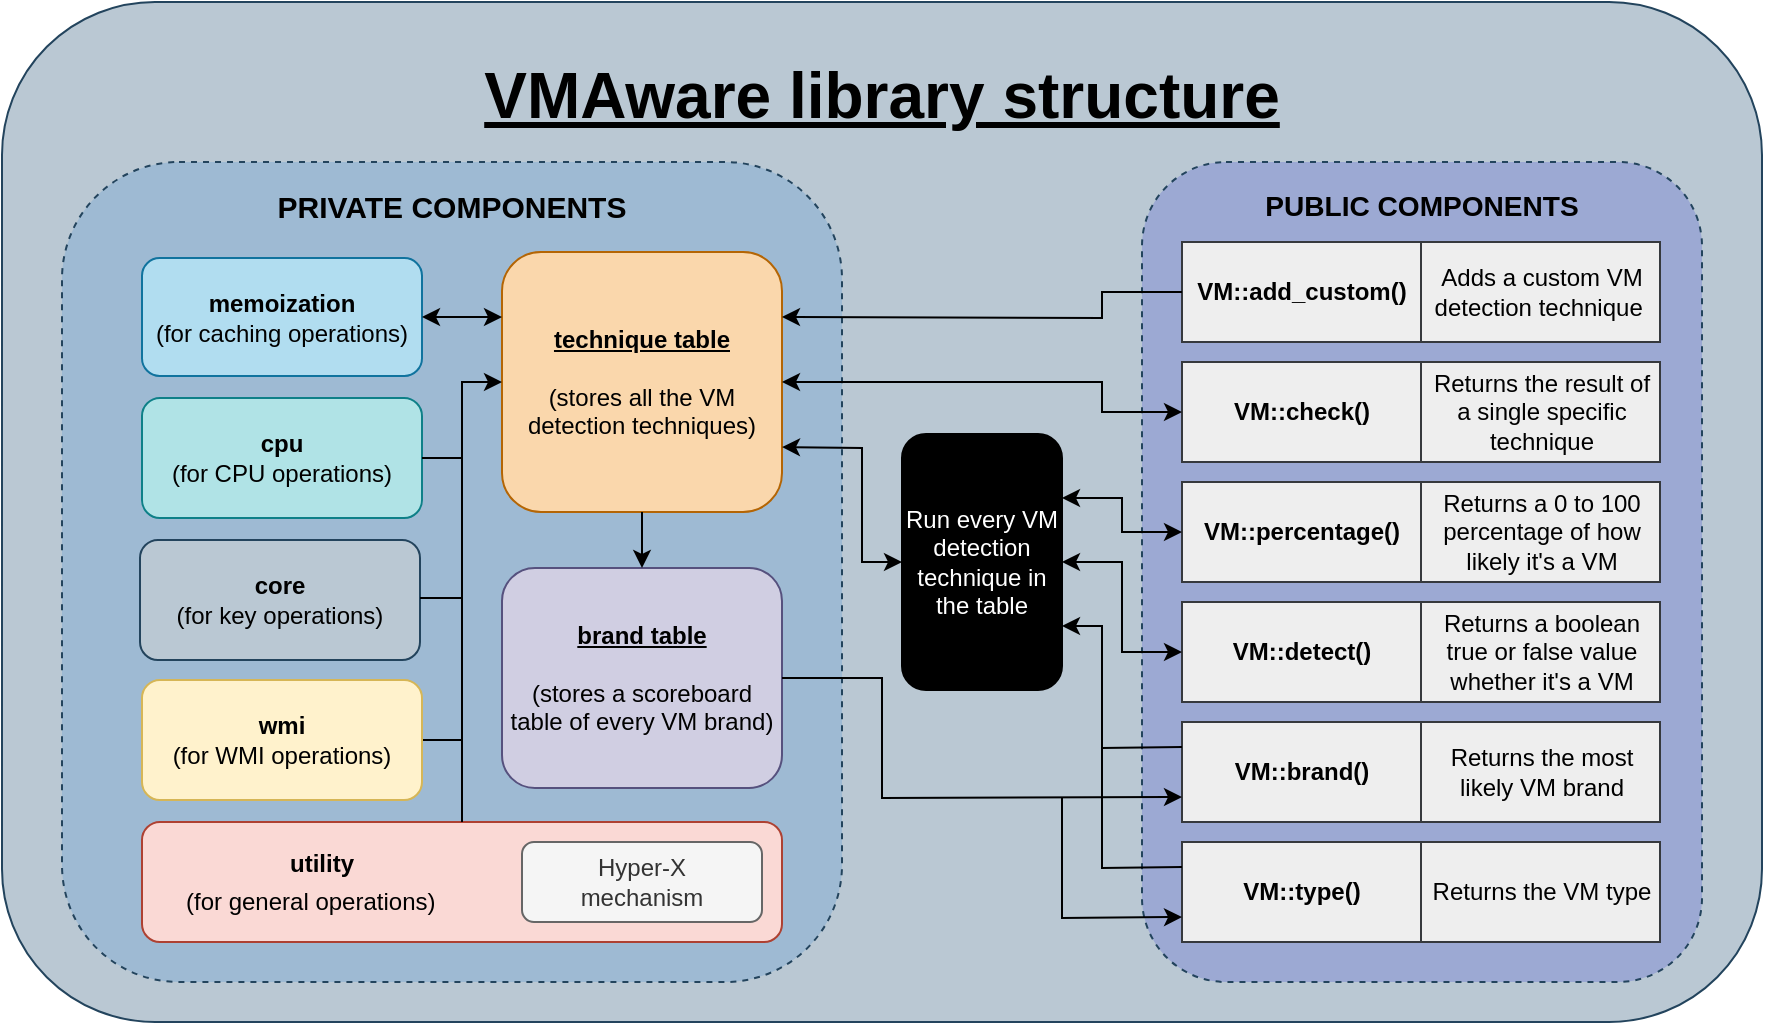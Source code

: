 <mxfile version="24.8.4">
  <diagram name="Page-1" id="tMRFHP5p-LFzW88CfEth">
    <mxGraphModel dx="917" dy="657" grid="1" gridSize="10" guides="1" tooltips="1" connect="1" arrows="1" fold="1" page="1" pageScale="1" pageWidth="827" pageHeight="1169" math="0" shadow="0">
      <root>
        <mxCell id="0" />
        <mxCell id="1" parent="0" />
        <mxCell id="_5j-xkA9-BKe6-_lW6Nw-1" value="&lt;h1 style=&quot;line-height: 205%;&quot;&gt;&lt;font color=&quot;#000000&quot; style=&quot;font-size: 32px;&quot;&gt;&lt;u&gt;VMAware library structure&lt;/u&gt;&lt;/font&gt;&lt;/h1&gt;" style="rounded=1;whiteSpace=wrap;html=1;fillColor=#bac8d3;strokeColor=#23445d;verticalAlign=top;" parent="1" vertex="1">
          <mxGeometry x="70" y="40" width="880" height="510" as="geometry" />
        </mxCell>
        <mxCell id="_5j-xkA9-BKe6-_lW6Nw-5" value="&lt;h3 style=&quot;line-height: 30%;&quot;&gt;&lt;font style=&quot;font-size: 15px;&quot; color=&quot;#000000&quot;&gt;PRIVATE COMPONENTS&lt;/font&gt;&lt;/h3&gt;" style="rounded=1;whiteSpace=wrap;html=1;dashed=1;horizontal=1;verticalAlign=top;fillColor=#9EBAD3;strokeColor=#23445d;strokeWidth=1;" parent="1" vertex="1">
          <mxGeometry x="100" y="120" width="390" height="410" as="geometry" />
        </mxCell>
        <mxCell id="_5j-xkA9-BKe6-_lW6Nw-2" value="&lt;p style=&quot;line-height: 600%;&quot;&gt;&lt;font color=&quot;#000000&quot;&gt;&lt;br&gt;&lt;/font&gt;&lt;/p&gt;" style="rounded=1;whiteSpace=wrap;html=1;fillColor=#fad9d5;strokeColor=#ae4132;" parent="1" vertex="1">
          <mxGeometry x="140" y="450" width="320" height="60" as="geometry" />
        </mxCell>
        <mxCell id="_5j-xkA9-BKe6-_lW6Nw-4" value="&lt;font color=&quot;#000000&quot;&gt;&lt;b&gt;cpu&lt;/b&gt;&lt;br&gt;(for CPU operations)&lt;br&gt;&lt;/font&gt;" style="rounded=1;whiteSpace=wrap;html=1;fillColor=#b0e3e6;strokeColor=#0e8088;" parent="1" vertex="1">
          <mxGeometry x="140" y="238" width="140" height="60" as="geometry" />
        </mxCell>
        <mxCell id="_5j-xkA9-BKe6-_lW6Nw-3" value="&lt;font color=&quot;#000000&quot;&gt;&lt;b&gt;memoization&lt;/b&gt;&lt;br&gt;(for caching operations)&lt;br&gt;&lt;/font&gt;" style="rounded=1;whiteSpace=wrap;html=1;fillColor=#b1ddf0;strokeColor=#10739e;" parent="1" vertex="1">
          <mxGeometry x="140" y="168" width="140" height="59" as="geometry" />
        </mxCell>
        <mxCell id="_5j-xkA9-BKe6-_lW6Nw-6" value="&lt;font color=&quot;#000000&quot;&gt;&lt;b&gt;&lt;u&gt;technique table&lt;br&gt;&lt;/u&gt;&lt;/b&gt;&lt;br&gt;(stores all the VM detection techniques)&lt;br&gt;&lt;/font&gt;" style="rounded=1;whiteSpace=wrap;html=1;fillColor=#fad7ac;strokeColor=#b46504;enumerate=0;" parent="1" vertex="1">
          <mxGeometry x="320" y="165" width="140" height="130" as="geometry" />
        </mxCell>
        <mxCell id="_5j-xkA9-BKe6-_lW6Nw-13" value="&lt;font color=&quot;#000000&quot;&gt;&lt;b&gt;&lt;u&gt;brand table&lt;br&gt;&lt;/u&gt;&lt;/b&gt;&lt;/font&gt;&lt;div&gt;&lt;br&gt;&lt;font color=&quot;#000000&quot;&gt;(stores a scoreboard table of every VM brand)&lt;/font&gt;&lt;/div&gt;" style="rounded=1;whiteSpace=wrap;html=1;fillColor=#d0cee2;strokeColor=#56517e;verticalAlign=middle;" parent="1" vertex="1">
          <mxGeometry x="320" y="323" width="140" height="110" as="geometry" />
        </mxCell>
        <mxCell id="_5j-xkA9-BKe6-_lW6Nw-16" value="" style="endArrow=classic;html=1;rounded=0;exitX=0.5;exitY=1;exitDx=0;exitDy=0;entryX=0.5;entryY=0;entryDx=0;entryDy=0;strokeColor=#000000;" parent="1" source="_5j-xkA9-BKe6-_lW6Nw-6" target="_5j-xkA9-BKe6-_lW6Nw-13" edge="1">
          <mxGeometry width="50" height="50" relative="1" as="geometry">
            <mxPoint x="470" y="230" as="sourcePoint" />
            <mxPoint x="520" y="180" as="targetPoint" />
          </mxGeometry>
        </mxCell>
        <mxCell id="_5j-xkA9-BKe6-_lW6Nw-19" value="&lt;h3 style=&quot;line-height: 20%;&quot;&gt;&lt;font color=&quot;#000000&quot;&gt;PUBLIC COMPONENTS&lt;/font&gt;&lt;/h3&gt;" style="rounded=1;whiteSpace=wrap;html=1;dashed=1;horizontal=1;verticalAlign=top;fillColor=#9CA9D3;strokeColor=#23445d;strokeWidth=1;" parent="1" vertex="1">
          <mxGeometry x="640" y="120" width="280" height="410" as="geometry" />
        </mxCell>
        <mxCell id="_5j-xkA9-BKe6-_lW6Nw-17" value="&lt;b&gt;VM::brand()&lt;/b&gt;" style="rounded=0;whiteSpace=wrap;html=1;fillColor=#eeeeee;strokeColor=#36393d;fontColor=#000000;" parent="1" vertex="1">
          <mxGeometry x="660" y="400" width="119.5" height="50" as="geometry" />
        </mxCell>
        <mxCell id="_5j-xkA9-BKe6-_lW6Nw-23" value="" style="endArrow=classic;html=1;rounded=0;exitX=1;exitY=0.5;exitDx=0;exitDy=0;entryX=0;entryY=0.75;entryDx=0;entryDy=0;strokeColor=#000000;" parent="1" source="_5j-xkA9-BKe6-_lW6Nw-13" target="_5j-xkA9-BKe6-_lW6Nw-17" edge="1">
          <mxGeometry width="50" height="50" relative="1" as="geometry">
            <mxPoint x="550" y="230" as="sourcePoint" />
            <mxPoint x="600" y="180" as="targetPoint" />
            <Array as="points">
              <mxPoint x="510" y="378" />
              <mxPoint x="510" y="438" />
            </Array>
          </mxGeometry>
        </mxCell>
        <mxCell id="_5j-xkA9-BKe6-_lW6Nw-26" value="&lt;b&gt;VM::detect()&lt;/b&gt;" style="rounded=0;whiteSpace=wrap;html=1;fillColor=#eeeeee;strokeColor=#36393d;fontColor=#000000;" parent="1" vertex="1">
          <mxGeometry x="660" y="340" width="119.5" height="50" as="geometry" />
        </mxCell>
        <mxCell id="_5j-xkA9-BKe6-_lW6Nw-30" value="&lt;b&gt;VM::percentage()&lt;/b&gt;" style="rounded=0;whiteSpace=wrap;html=1;fillColor=#eeeeee;strokeColor=#36393d;fontColor=#000000;" parent="1" vertex="1">
          <mxGeometry x="660" y="280" width="119.5" height="50" as="geometry" />
        </mxCell>
        <mxCell id="_5j-xkA9-BKe6-_lW6Nw-32" value="Returns the most likely VM brand" style="rounded=0;whiteSpace=wrap;html=1;fillColor=#eeeeee;strokeColor=#36393d;fontColor=#000000;" parent="1" vertex="1">
          <mxGeometry x="779.5" y="400" width="119.5" height="50" as="geometry" />
        </mxCell>
        <mxCell id="_5j-xkA9-BKe6-_lW6Nw-34" value="Returns a boolean &lt;br&gt;true or false value whether it&#39;s a VM" style="rounded=0;whiteSpace=wrap;html=1;fillColor=#eeeeee;strokeColor=#36393d;fontColor=#000000;" parent="1" vertex="1">
          <mxGeometry x="779.5" y="340" width="119.5" height="50" as="geometry" />
        </mxCell>
        <mxCell id="_5j-xkA9-BKe6-_lW6Nw-36" value="&lt;b&gt;VM::check()&lt;/b&gt;" style="rounded=0;whiteSpace=wrap;html=1;fillColor=#eeeeee;strokeColor=#36393d;fontColor=#000000;" parent="1" vertex="1">
          <mxGeometry x="660" y="220" width="119.5" height="50" as="geometry" />
        </mxCell>
        <mxCell id="_5j-xkA9-BKe6-_lW6Nw-38" value="&lt;font color=&quot;#ffffff&quot;&gt;Run every VM detection technique in the table&lt;/font&gt;" style="rounded=1;whiteSpace=wrap;html=1;gradientColor=none;fillColor=#000000;" parent="1" vertex="1">
          <mxGeometry x="520" y="256" width="80" height="128" as="geometry" />
        </mxCell>
        <mxCell id="_5j-xkA9-BKe6-_lW6Nw-45" value="" style="endArrow=classic;html=1;rounded=0;exitX=0;exitY=0.5;exitDx=0;exitDy=0;entryX=1;entryY=0.75;entryDx=0;entryDy=0;strokeColor=#000000;startArrow=classic;startFill=1;" parent="1" source="_5j-xkA9-BKe6-_lW6Nw-38" target="_5j-xkA9-BKe6-_lW6Nw-6" edge="1">
          <mxGeometry width="50" height="50" relative="1" as="geometry">
            <mxPoint x="630" y="240" as="sourcePoint" />
            <mxPoint x="680" y="190" as="targetPoint" />
            <Array as="points">
              <mxPoint x="500" y="320" />
              <mxPoint x="500" y="263" />
            </Array>
          </mxGeometry>
        </mxCell>
        <mxCell id="_5j-xkA9-BKe6-_lW6Nw-47" value="Returns a 0 to 100 percentage of how likely it&#39;s a VM" style="rounded=0;whiteSpace=wrap;html=1;fillColor=#eeeeee;strokeColor=#36393d;fontColor=#000000;" parent="1" vertex="1">
          <mxGeometry x="779.5" y="280" width="119.5" height="50" as="geometry" />
        </mxCell>
        <mxCell id="_5j-xkA9-BKe6-_lW6Nw-48" value="" style="endArrow=classic;html=1;rounded=0;entryX=1;entryY=0.5;entryDx=0;entryDy=0;exitX=0;exitY=0.5;exitDx=0;exitDy=0;strokeColor=#000000;startArrow=classic;startFill=1;" parent="1" source="_5j-xkA9-BKe6-_lW6Nw-36" target="_5j-xkA9-BKe6-_lW6Nw-6" edge="1">
          <mxGeometry width="50" height="50" relative="1" as="geometry">
            <mxPoint x="820" y="260" as="sourcePoint" />
            <mxPoint x="870" y="210" as="targetPoint" />
            <Array as="points">
              <mxPoint x="620" y="245" />
              <mxPoint x="620" y="230" />
            </Array>
          </mxGeometry>
        </mxCell>
        <mxCell id="_5j-xkA9-BKe6-_lW6Nw-49" value="Returns the result of a single specific technique" style="rounded=0;whiteSpace=wrap;html=1;fillColor=#eeeeee;strokeColor=#36393d;fontColor=#000000;" parent="1" vertex="1">
          <mxGeometry x="779.5" y="220" width="119.5" height="50" as="geometry" />
        </mxCell>
        <mxCell id="_5j-xkA9-BKe6-_lW6Nw-57" value="&lt;font color=&quot;#000000&quot;&gt;&lt;b&gt;core&lt;/b&gt;&lt;br&gt;(for key operations)&lt;br&gt;&lt;/font&gt;" style="rounded=1;whiteSpace=wrap;html=1;fillColor=#bac8d3;strokeColor=#23445d;" parent="1" vertex="1">
          <mxGeometry x="139" y="309" width="140" height="60" as="geometry" />
        </mxCell>
        <mxCell id="_5j-xkA9-BKe6-_lW6Nw-81" value="&lt;b&gt;VM::add_custom()&lt;/b&gt;" style="rounded=0;whiteSpace=wrap;html=1;fillColor=#eeeeee;strokeColor=#36393d;fontColor=#000000;" parent="1" vertex="1">
          <mxGeometry x="660" y="160" width="119.5" height="50" as="geometry" />
        </mxCell>
        <mxCell id="_5j-xkA9-BKe6-_lW6Nw-83" value="Adds a custom VM detection technique&amp;nbsp;" style="rounded=0;whiteSpace=wrap;html=1;fillColor=#eeeeee;strokeColor=#36393d;fontColor=#000000;" parent="1" vertex="1">
          <mxGeometry x="779.5" y="160" width="119.5" height="50" as="geometry" />
        </mxCell>
        <mxCell id="_5j-xkA9-BKe6-_lW6Nw-84" value="" style="endArrow=classic;html=1;rounded=0;exitX=0;exitY=0.5;exitDx=0;exitDy=0;entryX=1;entryY=0.25;entryDx=0;entryDy=0;strokeColor=#000000;" parent="1" source="_5j-xkA9-BKe6-_lW6Nw-81" target="_5j-xkA9-BKe6-_lW6Nw-6" edge="1">
          <mxGeometry width="50" height="50" relative="1" as="geometry">
            <mxPoint x="660" y="310" as="sourcePoint" />
            <mxPoint x="710" y="260" as="targetPoint" />
            <Array as="points">
              <mxPoint x="620" y="185" />
              <mxPoint x="620" y="198" />
            </Array>
          </mxGeometry>
        </mxCell>
        <mxCell id="_5j-xkA9-BKe6-_lW6Nw-91" value="" style="endArrow=none;html=1;rounded=0;entryX=1;entryY=0.5;entryDx=0;entryDy=0;sourcePerimeterSpacing=0;strokeColor=#000000;endFill=0;startArrow=classic;startFill=1;exitX=0;exitY=0.5;exitDx=0;exitDy=0;" parent="1" source="_5j-xkA9-BKe6-_lW6Nw-6" target="pgbCubQ6v-AuUjqeAURg-1" edge="1">
          <mxGeometry width="50" height="50" relative="1" as="geometry">
            <mxPoint x="300" y="250" as="sourcePoint" />
            <mxPoint x="440" y="260" as="targetPoint" />
            <Array as="points">
              <mxPoint x="300" y="230" />
              <mxPoint x="300" y="409" />
            </Array>
          </mxGeometry>
        </mxCell>
        <mxCell id="cPlAHG-HkCh-T9TprcrS-1" value="" style="endArrow=classic;html=1;rounded=0;exitX=0;exitY=0.25;exitDx=0;exitDy=0;entryX=1;entryY=0.75;entryDx=0;entryDy=0;strokeColor=#000000;" parent="1" source="_5j-xkA9-BKe6-_lW6Nw-17" target="_5j-xkA9-BKe6-_lW6Nw-38" edge="1">
          <mxGeometry width="50" height="50" relative="1" as="geometry">
            <mxPoint x="570" y="290" as="sourcePoint" />
            <mxPoint x="620" y="240" as="targetPoint" />
            <Array as="points">
              <mxPoint x="620" y="413" />
              <mxPoint x="620" y="352" />
            </Array>
          </mxGeometry>
        </mxCell>
        <mxCell id="cPlAHG-HkCh-T9TprcrS-2" value="" style="endArrow=classic;startArrow=classic;html=1;rounded=0;entryX=0;entryY=0.5;entryDx=0;entryDy=0;exitX=1;exitY=0.25;exitDx=0;exitDy=0;strokeColor=#000000;" parent="1" source="_5j-xkA9-BKe6-_lW6Nw-38" target="_5j-xkA9-BKe6-_lW6Nw-30" edge="1">
          <mxGeometry width="50" height="50" relative="1" as="geometry">
            <mxPoint x="570" y="290" as="sourcePoint" />
            <mxPoint x="620" y="240" as="targetPoint" />
            <Array as="points">
              <mxPoint x="630" y="288" />
              <mxPoint x="630" y="305" />
            </Array>
          </mxGeometry>
        </mxCell>
        <mxCell id="cPlAHG-HkCh-T9TprcrS-3" value="" style="endArrow=classic;startArrow=classic;html=1;rounded=0;entryX=0;entryY=0.5;entryDx=0;entryDy=0;exitX=1;exitY=0.5;exitDx=0;exitDy=0;strokeColor=#000000;" parent="1" source="_5j-xkA9-BKe6-_lW6Nw-38" target="_5j-xkA9-BKe6-_lW6Nw-26" edge="1">
          <mxGeometry width="50" height="50" relative="1" as="geometry">
            <mxPoint x="570" y="290" as="sourcePoint" />
            <mxPoint x="620" y="240" as="targetPoint" />
            <Array as="points">
              <mxPoint x="630" y="320" />
              <mxPoint x="630" y="365" />
            </Array>
          </mxGeometry>
        </mxCell>
        <mxCell id="GsFwuIZayCYaH_RebeOi-1" value="" style="endArrow=none;html=1;rounded=0;exitX=1;exitY=0.5;exitDx=0;exitDy=0;strokeColor=#000000;" parent="1" edge="1">
          <mxGeometry width="50" height="50" relative="1" as="geometry">
            <mxPoint x="279" y="338" as="sourcePoint" />
            <mxPoint x="300" y="338" as="targetPoint" />
          </mxGeometry>
        </mxCell>
        <mxCell id="GsFwuIZayCYaH_RebeOi-4" value="" style="endArrow=classic;startArrow=classic;html=1;rounded=0;entryX=1;entryY=0.5;entryDx=0;entryDy=0;exitX=0;exitY=0.25;exitDx=0;exitDy=0;strokeColor=#000000;" parent="1" source="_5j-xkA9-BKe6-_lW6Nw-6" target="_5j-xkA9-BKe6-_lW6Nw-3" edge="1">
          <mxGeometry width="50" height="50" relative="1" as="geometry">
            <mxPoint x="460" y="290" as="sourcePoint" />
            <mxPoint x="510" y="240" as="targetPoint" />
          </mxGeometry>
        </mxCell>
        <mxCell id="pgbCubQ6v-AuUjqeAURg-1" value="&lt;font color=&quot;#000000&quot;&gt;&lt;b&gt;wmi&lt;/b&gt;&lt;br&gt;(for WMI operations)&lt;br&gt;&lt;/font&gt;" style="rounded=1;whiteSpace=wrap;html=1;fillColor=#fff2cc;strokeColor=#d6b656;" vertex="1" parent="1">
          <mxGeometry x="140" y="379" width="140" height="60" as="geometry" />
        </mxCell>
        <mxCell id="pgbCubQ6v-AuUjqeAURg-4" value="" style="endArrow=none;html=1;rounded=0;strokeColor=#000000;entryX=1;entryY=0.5;entryDx=0;entryDy=0;" edge="1" parent="1" target="_5j-xkA9-BKe6-_lW6Nw-4">
          <mxGeometry width="50" height="50" relative="1" as="geometry">
            <mxPoint x="300" y="268" as="sourcePoint" />
            <mxPoint x="320" y="395" as="targetPoint" />
          </mxGeometry>
        </mxCell>
        <mxCell id="pgbCubQ6v-AuUjqeAURg-6" value="&lt;b&gt;VM::type()&lt;/b&gt;" style="rounded=0;whiteSpace=wrap;html=1;fillColor=#eeeeee;strokeColor=#36393d;fontColor=#000000;" vertex="1" parent="1">
          <mxGeometry x="660" y="460" width="119.5" height="50" as="geometry" />
        </mxCell>
        <mxCell id="pgbCubQ6v-AuUjqeAURg-7" value="Returns the VM type" style="rounded=0;whiteSpace=wrap;html=1;fillColor=#eeeeee;strokeColor=#36393d;fontColor=#000000;" vertex="1" parent="1">
          <mxGeometry x="779.5" y="460" width="119.5" height="50" as="geometry" />
        </mxCell>
        <mxCell id="pgbCubQ6v-AuUjqeAURg-11" value="&lt;span style=&quot;color: rgb(0, 0, 0); font-family: Helvetica; font-size: 12px; font-style: normal; font-variant-ligatures: normal; font-variant-caps: normal; font-weight: 400; letter-spacing: normal; orphans: 2; text-align: center; text-indent: 0px; text-transform: none; widows: 2; word-spacing: 0px; -webkit-text-stroke-width: 0px; white-space: normal; text-decoration-thickness: initial; text-decoration-style: initial; text-decoration-color: initial; float: none; display: inline !important;&quot;&gt;(for general operations)&lt;/span&gt;" style="text;whiteSpace=wrap;html=1;labelBackgroundColor=none;" vertex="1" parent="1">
          <mxGeometry x="160" y="476" width="160" height="40" as="geometry" />
        </mxCell>
        <mxCell id="pgbCubQ6v-AuUjqeAURg-12" value="Hyper-X &lt;br&gt;mechanism" style="rounded=1;whiteSpace=wrap;html=1;fillColor=#f5f5f5;strokeColor=#666666;fontColor=#333333;" vertex="1" parent="1">
          <mxGeometry x="330" y="460" width="120" height="40" as="geometry" />
        </mxCell>
        <mxCell id="7AdtAhcc7P1wAnRB1Y1h-3" value="&lt;b&gt;utility&lt;/b&gt;" style="text;html=1;align=center;verticalAlign=middle;whiteSpace=wrap;rounded=0;" vertex="1" parent="1">
          <mxGeometry x="200" y="456" width="60" height="30" as="geometry" />
        </mxCell>
        <mxCell id="7AdtAhcc7P1wAnRB1Y1h-5" value="" style="endArrow=none;html=1;rounded=0;" edge="1" parent="1">
          <mxGeometry width="50" height="50" relative="1" as="geometry">
            <mxPoint x="300" y="450" as="sourcePoint" />
            <mxPoint x="300" y="370" as="targetPoint" />
          </mxGeometry>
        </mxCell>
        <mxCell id="7AdtAhcc7P1wAnRB1Y1h-8" value="" style="endArrow=none;html=1;rounded=0;exitX=0;exitY=0.25;exitDx=0;exitDy=0;" edge="1" parent="1" source="pgbCubQ6v-AuUjqeAURg-6">
          <mxGeometry width="50" height="50" relative="1" as="geometry">
            <mxPoint x="470" y="340" as="sourcePoint" />
            <mxPoint x="620" y="410" as="targetPoint" />
            <Array as="points">
              <mxPoint x="620" y="473" />
            </Array>
          </mxGeometry>
        </mxCell>
        <mxCell id="7AdtAhcc7P1wAnRB1Y1h-9" value="" style="endArrow=classic;html=1;rounded=0;entryX=0;entryY=0.75;entryDx=0;entryDy=0;" edge="1" parent="1" target="pgbCubQ6v-AuUjqeAURg-6">
          <mxGeometry width="50" height="50" relative="1" as="geometry">
            <mxPoint x="600" y="438" as="sourcePoint" />
            <mxPoint x="660" y="495.5" as="targetPoint" />
            <Array as="points">
              <mxPoint x="600" y="498" />
            </Array>
          </mxGeometry>
        </mxCell>
      </root>
    </mxGraphModel>
  </diagram>
</mxfile>
